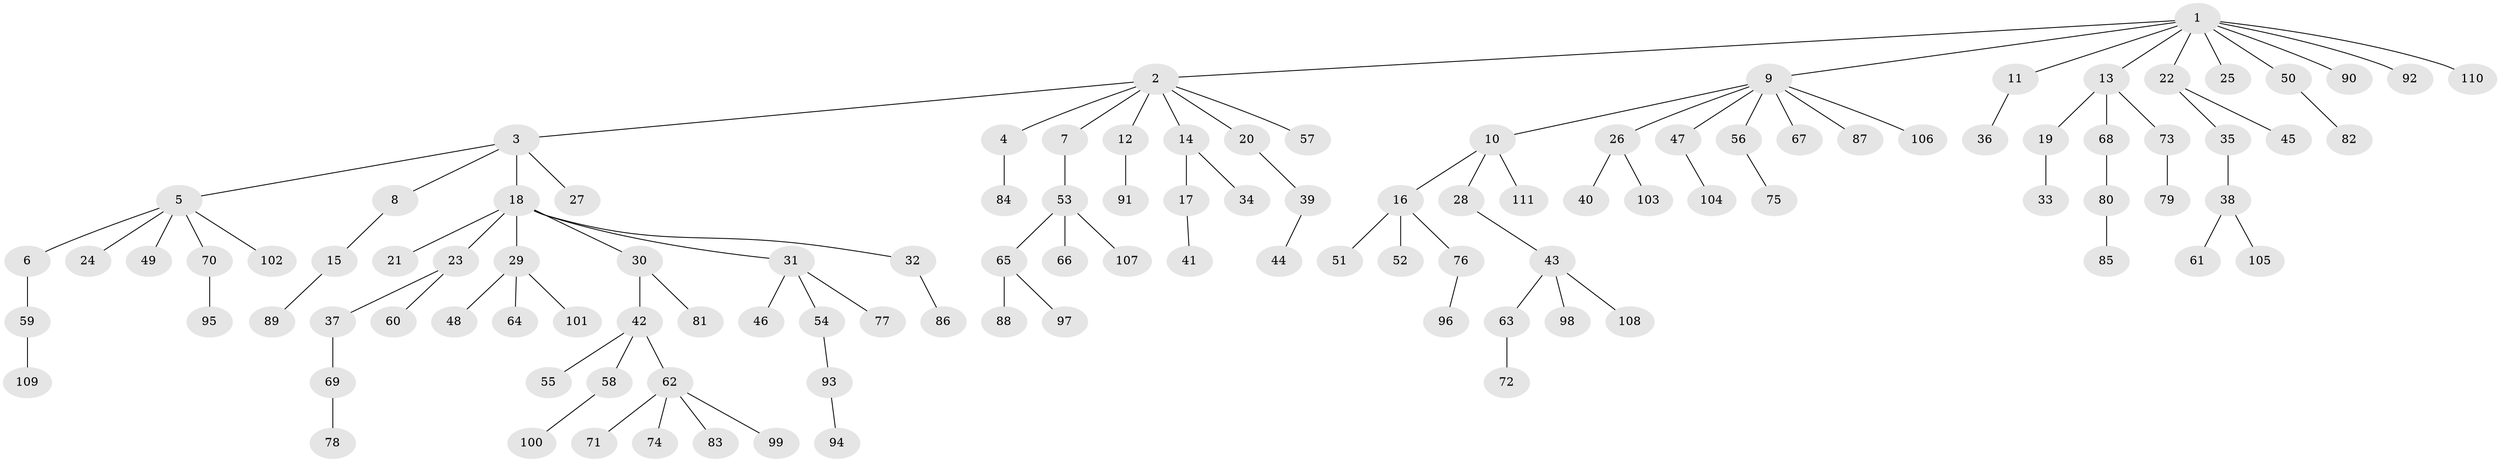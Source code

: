 // Generated by graph-tools (version 1.1) at 2025/36/03/09/25 02:36:48]
// undirected, 111 vertices, 110 edges
graph export_dot {
graph [start="1"]
  node [color=gray90,style=filled];
  1;
  2;
  3;
  4;
  5;
  6;
  7;
  8;
  9;
  10;
  11;
  12;
  13;
  14;
  15;
  16;
  17;
  18;
  19;
  20;
  21;
  22;
  23;
  24;
  25;
  26;
  27;
  28;
  29;
  30;
  31;
  32;
  33;
  34;
  35;
  36;
  37;
  38;
  39;
  40;
  41;
  42;
  43;
  44;
  45;
  46;
  47;
  48;
  49;
  50;
  51;
  52;
  53;
  54;
  55;
  56;
  57;
  58;
  59;
  60;
  61;
  62;
  63;
  64;
  65;
  66;
  67;
  68;
  69;
  70;
  71;
  72;
  73;
  74;
  75;
  76;
  77;
  78;
  79;
  80;
  81;
  82;
  83;
  84;
  85;
  86;
  87;
  88;
  89;
  90;
  91;
  92;
  93;
  94;
  95;
  96;
  97;
  98;
  99;
  100;
  101;
  102;
  103;
  104;
  105;
  106;
  107;
  108;
  109;
  110;
  111;
  1 -- 2;
  1 -- 9;
  1 -- 11;
  1 -- 13;
  1 -- 22;
  1 -- 25;
  1 -- 50;
  1 -- 90;
  1 -- 92;
  1 -- 110;
  2 -- 3;
  2 -- 4;
  2 -- 7;
  2 -- 12;
  2 -- 14;
  2 -- 20;
  2 -- 57;
  3 -- 5;
  3 -- 8;
  3 -- 18;
  3 -- 27;
  4 -- 84;
  5 -- 6;
  5 -- 24;
  5 -- 49;
  5 -- 70;
  5 -- 102;
  6 -- 59;
  7 -- 53;
  8 -- 15;
  9 -- 10;
  9 -- 26;
  9 -- 47;
  9 -- 56;
  9 -- 67;
  9 -- 87;
  9 -- 106;
  10 -- 16;
  10 -- 28;
  10 -- 111;
  11 -- 36;
  12 -- 91;
  13 -- 19;
  13 -- 68;
  13 -- 73;
  14 -- 17;
  14 -- 34;
  15 -- 89;
  16 -- 51;
  16 -- 52;
  16 -- 76;
  17 -- 41;
  18 -- 21;
  18 -- 23;
  18 -- 29;
  18 -- 30;
  18 -- 31;
  18 -- 32;
  19 -- 33;
  20 -- 39;
  22 -- 35;
  22 -- 45;
  23 -- 37;
  23 -- 60;
  26 -- 40;
  26 -- 103;
  28 -- 43;
  29 -- 48;
  29 -- 64;
  29 -- 101;
  30 -- 42;
  30 -- 81;
  31 -- 46;
  31 -- 54;
  31 -- 77;
  32 -- 86;
  35 -- 38;
  37 -- 69;
  38 -- 61;
  38 -- 105;
  39 -- 44;
  42 -- 55;
  42 -- 58;
  42 -- 62;
  43 -- 63;
  43 -- 98;
  43 -- 108;
  47 -- 104;
  50 -- 82;
  53 -- 65;
  53 -- 66;
  53 -- 107;
  54 -- 93;
  56 -- 75;
  58 -- 100;
  59 -- 109;
  62 -- 71;
  62 -- 74;
  62 -- 83;
  62 -- 99;
  63 -- 72;
  65 -- 88;
  65 -- 97;
  68 -- 80;
  69 -- 78;
  70 -- 95;
  73 -- 79;
  76 -- 96;
  80 -- 85;
  93 -- 94;
}
